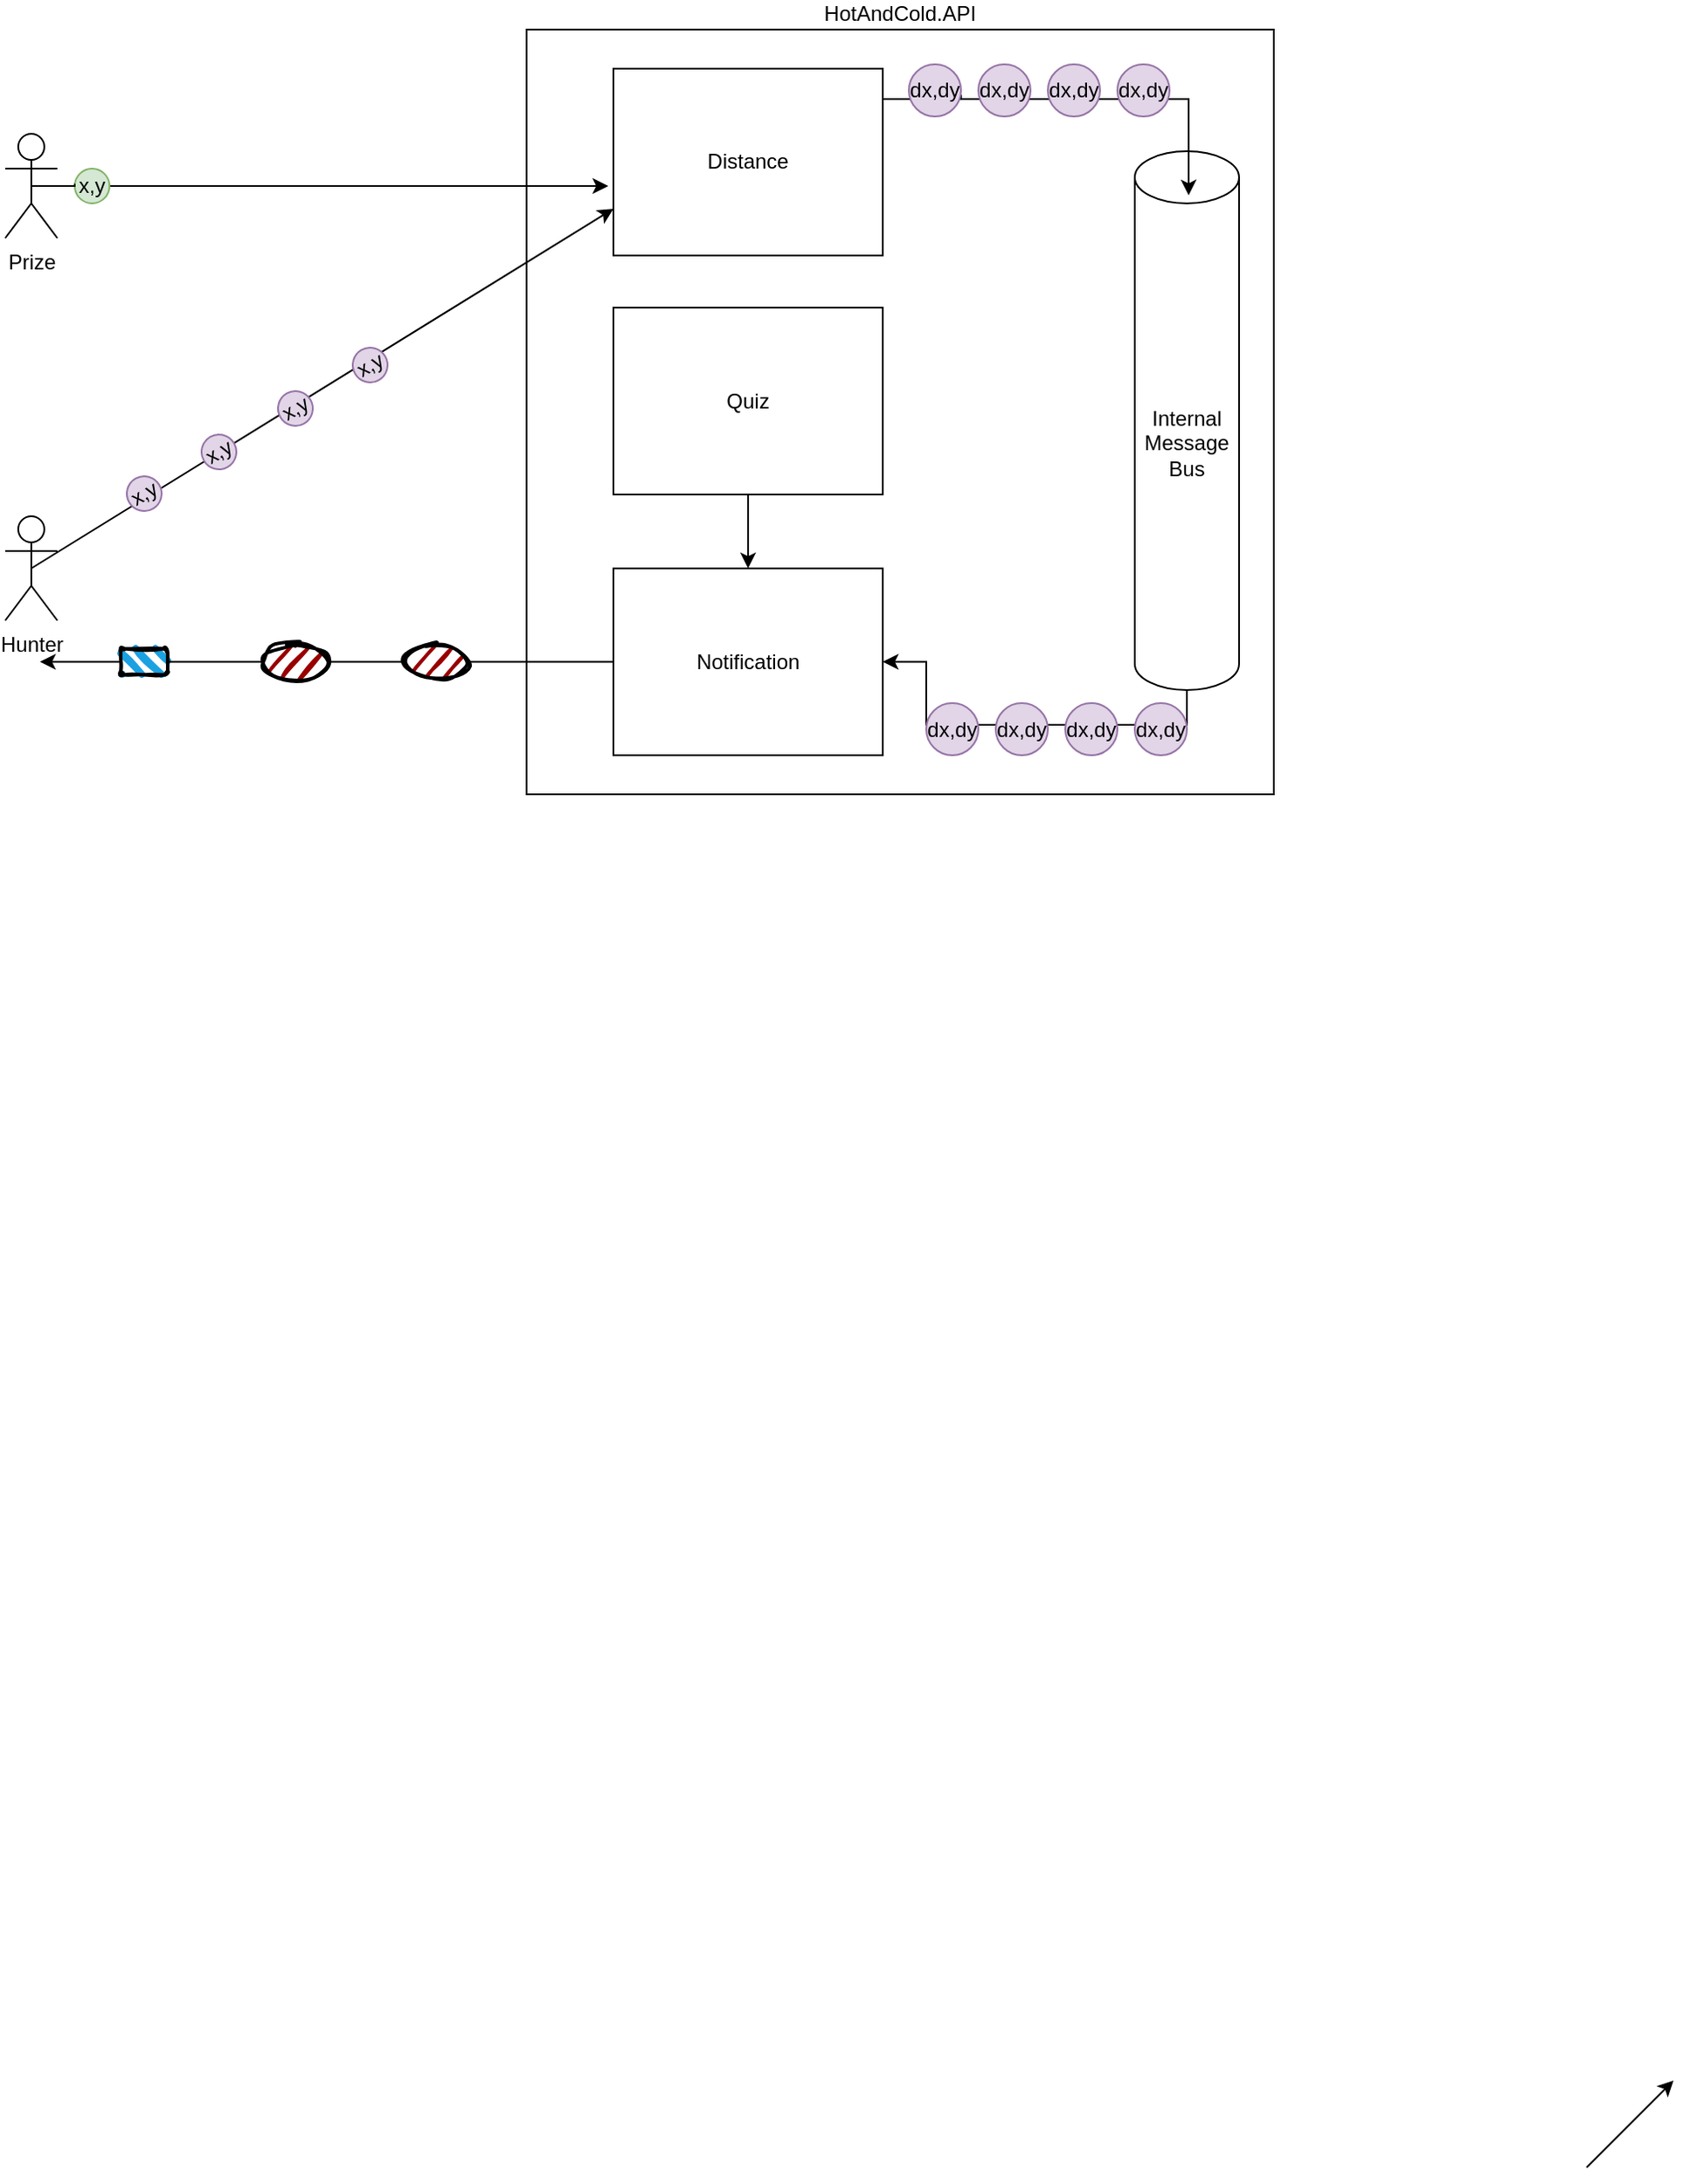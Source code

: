 <mxfile version="16.2.2" type="device"><diagram id="JFocS2hiJC2jTWr3seQc" name="Page-1"><mxGraphModel dx="1422" dy="762" grid="1" gridSize="10" guides="1" tooltips="1" connect="1" arrows="1" fold="1" page="1" pageScale="1" pageWidth="827" pageHeight="1169" math="0" shadow="0"><root><mxCell id="0"/><mxCell id="1" parent="0"/><mxCell id="f2qaZrbQUjK-CnDinfUv-1" value="HotAndCold.API" style="whiteSpace=wrap;html=1;labelPosition=center;verticalLabelPosition=top;align=center;verticalAlign=bottom;" vertex="1" parent="1"><mxGeometry x="380" y="80" width="430" height="440" as="geometry"/></mxCell><mxCell id="f2qaZrbQUjK-CnDinfUv-65" style="edgeStyle=orthogonalEdgeStyle;rounded=0;orthogonalLoop=1;jettySize=auto;html=1;exitX=0.5;exitY=1;exitDx=0;exitDy=0;exitPerimeter=0;entryX=1;entryY=0.5;entryDx=0;entryDy=0;" edge="1" parent="1" source="f2qaZrbQUjK-CnDinfUv-23" target="f2qaZrbQUjK-CnDinfUv-64"><mxGeometry relative="1" as="geometry"><mxPoint x="580" y="414" as="targetPoint"/><Array as="points"><mxPoint x="760" y="480"/><mxPoint x="610" y="480"/><mxPoint x="610" y="444"/></Array></mxGeometry></mxCell><mxCell id="f2qaZrbQUjK-CnDinfUv-23" value="Internal Message Bus" style="shape=cylinder3;whiteSpace=wrap;html=1;boundedLbl=1;backgroundOutline=1;size=15;" vertex="1" parent="1"><mxGeometry x="730" y="150" width="60" height="310" as="geometry"/></mxCell><mxCell id="f2qaZrbQUjK-CnDinfUv-31" style="edgeStyle=orthogonalEdgeStyle;rounded=0;orthogonalLoop=1;jettySize=auto;html=1;exitX=0.5;exitY=0.5;exitDx=0;exitDy=0;exitPerimeter=0;entryX=-0.019;entryY=0.628;entryDx=0;entryDy=0;entryPerimeter=0;startArrow=none;" edge="1" parent="1" source="f2qaZrbQUjK-CnDinfUv-25" target="f2qaZrbQUjK-CnDinfUv-21"><mxGeometry relative="1" as="geometry"/></mxCell><mxCell id="f2qaZrbQUjK-CnDinfUv-3" value="Prize" style="shape=umlActor;verticalLabelPosition=bottom;verticalAlign=top;html=1;outlineConnect=0;" vertex="1" parent="1"><mxGeometry x="80" y="140" width="30" height="60" as="geometry"/></mxCell><mxCell id="f2qaZrbQUjK-CnDinfUv-6" value="Hunter" style="shape=umlActor;verticalLabelPosition=bottom;verticalAlign=top;html=1;outlineConnect=0;" vertex="1" parent="1"><mxGeometry x="80" y="360" width="30" height="60" as="geometry"/></mxCell><mxCell id="f2qaZrbQUjK-CnDinfUv-29" style="edgeStyle=orthogonalEdgeStyle;rounded=0;orthogonalLoop=1;jettySize=auto;html=1;exitX=1;exitY=0.5;exitDx=0;exitDy=0;entryX=0.517;entryY=0.082;entryDx=0;entryDy=0;entryPerimeter=0;startArrow=none;" edge="1" parent="1" target="f2qaZrbQUjK-CnDinfUv-23"><mxGeometry relative="1" as="geometry"><mxPoint x="630" y="117.5" as="sourcePoint"/><Array as="points"><mxPoint x="585" y="120"/><mxPoint x="760" y="120"/></Array></mxGeometry></mxCell><mxCell id="f2qaZrbQUjK-CnDinfUv-21" value="Distance" style="whiteSpace=wrap;html=1;" vertex="1" parent="1"><mxGeometry x="430" y="102.5" width="155" height="107.5" as="geometry"/></mxCell><mxCell id="f2qaZrbQUjK-CnDinfUv-22" value="" style="endArrow=classic;html=1;rounded=0;" edge="1" parent="1"><mxGeometry width="50" height="50" relative="1" as="geometry"><mxPoint x="990" y="1310" as="sourcePoint"/><mxPoint x="1040" y="1260" as="targetPoint"/></mxGeometry></mxCell><mxCell id="f2qaZrbQUjK-CnDinfUv-25" value="x,y" style="ellipse;whiteSpace=wrap;html=1;aspect=fixed;fillColor=#d5e8d4;strokeColor=#82b366;" vertex="1" parent="1"><mxGeometry x="120" y="160" width="20" height="20" as="geometry"/></mxCell><mxCell id="f2qaZrbQUjK-CnDinfUv-33" value="" style="edgeStyle=orthogonalEdgeStyle;rounded=0;orthogonalLoop=1;jettySize=auto;html=1;exitX=0.5;exitY=0.5;exitDx=0;exitDy=0;exitPerimeter=0;entryX=0;entryY=0.435;entryDx=0;entryDy=0;entryPerimeter=0;endArrow=none;" edge="1" parent="1" source="f2qaZrbQUjK-CnDinfUv-3" target="f2qaZrbQUjK-CnDinfUv-25"><mxGeometry relative="1" as="geometry"><mxPoint x="95" y="170" as="sourcePoint"/><mxPoint x="430" y="169.925" as="targetPoint"/></mxGeometry></mxCell><mxCell id="f2qaZrbQUjK-CnDinfUv-35" value="" style="endArrow=classic;html=1;rounded=0;exitX=0.5;exitY=0.5;exitDx=0;exitDy=0;exitPerimeter=0;entryX=0;entryY=0.75;entryDx=0;entryDy=0;" edge="1" parent="1" source="f2qaZrbQUjK-CnDinfUv-6" target="f2qaZrbQUjK-CnDinfUv-21"><mxGeometry width="50" height="50" relative="1" as="geometry"><mxPoint x="170" y="380" as="sourcePoint"/><mxPoint x="220" y="330" as="targetPoint"/></mxGeometry></mxCell><mxCell id="f2qaZrbQUjK-CnDinfUv-48" value="" style="group;rotation=328;" vertex="1" connectable="0" parent="1"><mxGeometry x="140" y="300" width="170" height="20" as="geometry"/></mxCell><mxCell id="f2qaZrbQUjK-CnDinfUv-14" value="x,y" style="ellipse;whiteSpace=wrap;html=1;aspect=fixed;fillColor=#e1d5e7;strokeColor=#9673a6;rotation=-30;flipH=1;flipV=1;" vertex="1" parent="f2qaZrbQUjK-CnDinfUv-48"><mxGeometry x="10" y="37" width="20" height="20" as="geometry"/></mxCell><mxCell id="f2qaZrbQUjK-CnDinfUv-16" value="x,y" style="ellipse;whiteSpace=wrap;html=1;aspect=fixed;fillColor=#e1d5e7;strokeColor=#9673a6;rotation=-30;flipH=1;flipV=1;" vertex="1" parent="f2qaZrbQUjK-CnDinfUv-48"><mxGeometry x="53" y="13" width="20" height="20" as="geometry"/></mxCell><mxCell id="f2qaZrbQUjK-CnDinfUv-18" value="x,y" style="ellipse;whiteSpace=wrap;html=1;aspect=fixed;fillColor=#e1d5e7;strokeColor=#9673a6;rotation=-30;flipH=1;flipV=1;" vertex="1" parent="f2qaZrbQUjK-CnDinfUv-48"><mxGeometry x="97" y="-12" width="20" height="20" as="geometry"/></mxCell><mxCell id="f2qaZrbQUjK-CnDinfUv-20" value="x,y" style="ellipse;whiteSpace=wrap;html=1;aspect=fixed;fillColor=#e1d5e7;strokeColor=#9673a6;rotation=-30;flipH=1;flipV=1;" vertex="1" parent="f2qaZrbQUjK-CnDinfUv-48"><mxGeometry x="140" y="-37" width="20" height="20" as="geometry"/></mxCell><mxCell id="f2qaZrbQUjK-CnDinfUv-63" value="" style="group" vertex="1" connectable="0" parent="1"><mxGeometry x="600" y="100" width="150" height="30" as="geometry"/></mxCell><mxCell id="f2qaZrbQUjK-CnDinfUv-55" value="dx,dy" style="ellipse;whiteSpace=wrap;html=1;aspect=fixed;fillColor=#e1d5e7;strokeColor=#9673a6;" vertex="1" parent="f2qaZrbQUjK-CnDinfUv-63"><mxGeometry width="30" height="30" as="geometry"/></mxCell><mxCell id="f2qaZrbQUjK-CnDinfUv-58" value="dx,dy" style="ellipse;whiteSpace=wrap;html=1;aspect=fixed;fillColor=#e1d5e7;strokeColor=#9673a6;" vertex="1" parent="f2qaZrbQUjK-CnDinfUv-63"><mxGeometry x="40" width="30" height="30" as="geometry"/></mxCell><mxCell id="f2qaZrbQUjK-CnDinfUv-59" value="dx,dy" style="ellipse;whiteSpace=wrap;html=1;aspect=fixed;fillColor=#e1d5e7;strokeColor=#9673a6;" vertex="1" parent="f2qaZrbQUjK-CnDinfUv-63"><mxGeometry x="80" width="30" height="30" as="geometry"/></mxCell><mxCell id="f2qaZrbQUjK-CnDinfUv-60" value="dx,dy" style="ellipse;whiteSpace=wrap;html=1;aspect=fixed;fillColor=#e1d5e7;strokeColor=#9673a6;" vertex="1" parent="f2qaZrbQUjK-CnDinfUv-63"><mxGeometry x="120" width="30" height="30" as="geometry"/></mxCell><mxCell id="f2qaZrbQUjK-CnDinfUv-95" style="edgeStyle=orthogonalEdgeStyle;rounded=0;orthogonalLoop=1;jettySize=auto;html=1;startArrow=none;" edge="1" parent="1" source="f2qaZrbQUjK-CnDinfUv-96"><mxGeometry relative="1" as="geometry"><mxPoint x="100" y="443.75" as="targetPoint"/></mxGeometry></mxCell><mxCell id="f2qaZrbQUjK-CnDinfUv-64" value="Notification" style="whiteSpace=wrap;html=1;" vertex="1" parent="1"><mxGeometry x="430" y="390" width="155" height="107.5" as="geometry"/></mxCell><mxCell id="f2qaZrbQUjK-CnDinfUv-66" value="" style="group" vertex="1" connectable="0" parent="1"><mxGeometry x="610" y="467.5" width="150" height="30" as="geometry"/></mxCell><mxCell id="f2qaZrbQUjK-CnDinfUv-67" value="dx,dy" style="ellipse;whiteSpace=wrap;html=1;aspect=fixed;fillColor=#e1d5e7;strokeColor=#9673a6;" vertex="1" parent="f2qaZrbQUjK-CnDinfUv-66"><mxGeometry width="30" height="30" as="geometry"/></mxCell><mxCell id="f2qaZrbQUjK-CnDinfUv-68" value="dx,dy" style="ellipse;whiteSpace=wrap;html=1;aspect=fixed;fillColor=#e1d5e7;strokeColor=#9673a6;" vertex="1" parent="f2qaZrbQUjK-CnDinfUv-66"><mxGeometry x="40" width="30" height="30" as="geometry"/></mxCell><mxCell id="f2qaZrbQUjK-CnDinfUv-69" value="dx,dy" style="ellipse;whiteSpace=wrap;html=1;aspect=fixed;fillColor=#e1d5e7;strokeColor=#9673a6;" vertex="1" parent="f2qaZrbQUjK-CnDinfUv-66"><mxGeometry x="80" width="30" height="30" as="geometry"/></mxCell><mxCell id="f2qaZrbQUjK-CnDinfUv-70" value="dx,dy" style="ellipse;whiteSpace=wrap;html=1;aspect=fixed;fillColor=#e1d5e7;strokeColor=#9673a6;" vertex="1" parent="f2qaZrbQUjK-CnDinfUv-66"><mxGeometry x="120" width="30" height="30" as="geometry"/></mxCell><mxCell id="f2qaZrbQUjK-CnDinfUv-96" value="" style="rounded=1;whiteSpace=wrap;html=1;strokeWidth=2;fillWeight=4;hachureGap=8;hachureAngle=45;fillColor=#1ba1e2;sketch=1;" vertex="1" parent="1"><mxGeometry x="146.5" y="436.25" width="27" height="15" as="geometry"/></mxCell><mxCell id="f2qaZrbQUjK-CnDinfUv-97" value="" style="edgeStyle=orthogonalEdgeStyle;rounded=0;orthogonalLoop=1;jettySize=auto;html=1;endArrow=none;startArrow=none;" edge="1" parent="1" source="f2qaZrbQUjK-CnDinfUv-98" target="f2qaZrbQUjK-CnDinfUv-96"><mxGeometry relative="1" as="geometry"><mxPoint x="100" y="443.75" as="targetPoint"/><mxPoint x="430" y="443.8" as="sourcePoint"/></mxGeometry></mxCell><mxCell id="f2qaZrbQUjK-CnDinfUv-98" value="" style="ellipse;whiteSpace=wrap;html=1;strokeWidth=2;fillWeight=2;hachureGap=8;fillColor=#990000;fillStyle=dots;sketch=1;" vertex="1" parent="1"><mxGeometry x="228.5" y="433.75" width="37" height="20" as="geometry"/></mxCell><mxCell id="f2qaZrbQUjK-CnDinfUv-100" value="" style="edgeStyle=orthogonalEdgeStyle;rounded=0;orthogonalLoop=1;jettySize=auto;html=1;endArrow=none;startArrow=none;" edge="1" parent="1" source="f2qaZrbQUjK-CnDinfUv-101" target="f2qaZrbQUjK-CnDinfUv-98"><mxGeometry relative="1" as="geometry"><mxPoint x="173.5" y="443.8" as="targetPoint"/><mxPoint x="430" y="443.8" as="sourcePoint"/></mxGeometry></mxCell><mxCell id="f2qaZrbQUjK-CnDinfUv-101" value="" style="ellipse;whiteSpace=wrap;html=1;strokeWidth=2;fillWeight=2;hachureGap=8;fillColor=#990000;fillStyle=dots;sketch=1;" vertex="1" parent="1"><mxGeometry x="310" y="433.75" width="37" height="20" as="geometry"/></mxCell><mxCell id="f2qaZrbQUjK-CnDinfUv-102" value="" style="edgeStyle=orthogonalEdgeStyle;rounded=0;orthogonalLoop=1;jettySize=auto;html=1;endArrow=none;" edge="1" parent="1" source="f2qaZrbQUjK-CnDinfUv-64" target="f2qaZrbQUjK-CnDinfUv-101"><mxGeometry relative="1" as="geometry"><mxPoint x="265.5" y="443.8" as="targetPoint"/><mxPoint x="430" y="443.8" as="sourcePoint"/></mxGeometry></mxCell><mxCell id="f2qaZrbQUjK-CnDinfUv-104" value="" style="edgeStyle=orthogonalEdgeStyle;rounded=0;orthogonalLoop=1;jettySize=auto;html=1;" edge="1" parent="1" source="f2qaZrbQUjK-CnDinfUv-103" target="f2qaZrbQUjK-CnDinfUv-64"><mxGeometry relative="1" as="geometry"/></mxCell><mxCell id="f2qaZrbQUjK-CnDinfUv-103" value="Quiz" style="whiteSpace=wrap;html=1;" vertex="1" parent="1"><mxGeometry x="430" y="240" width="155" height="107.5" as="geometry"/></mxCell></root></mxGraphModel></diagram></mxfile>